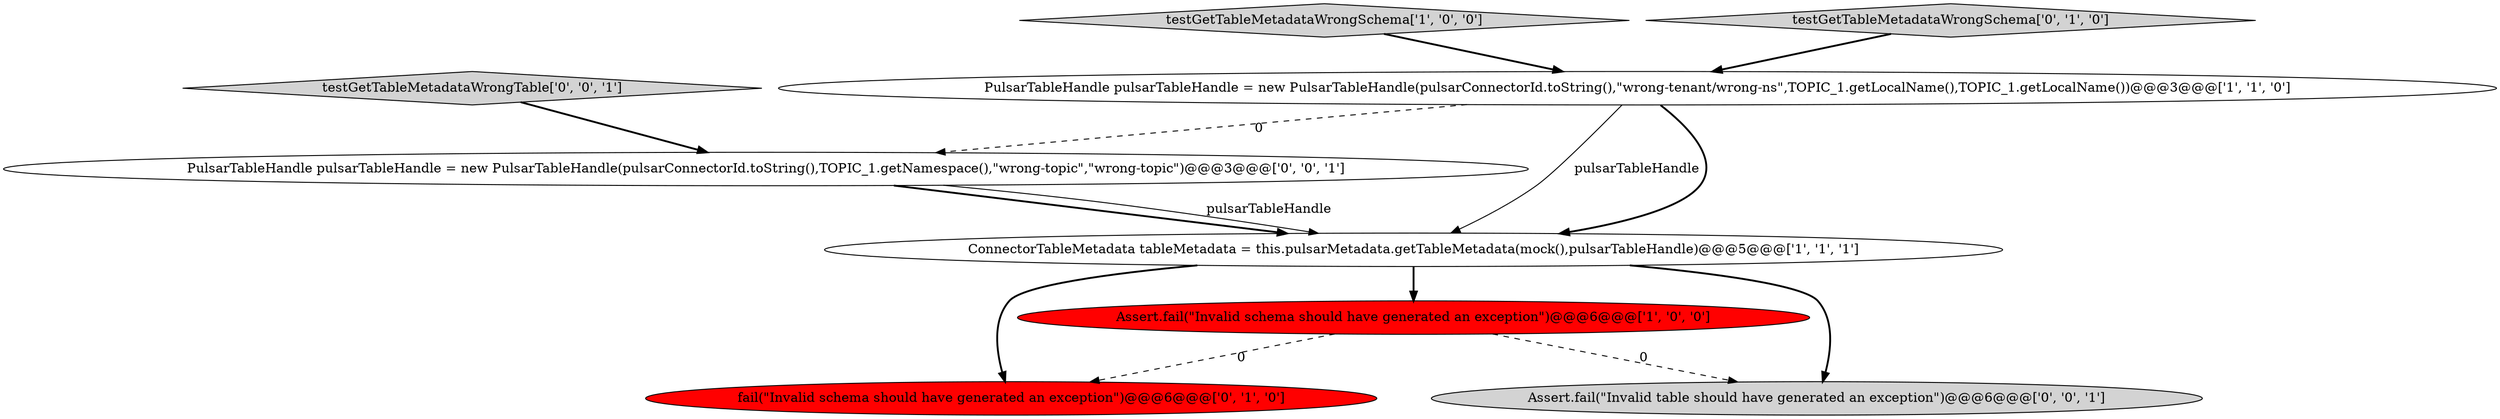 digraph {
4 [style = filled, label = "fail(\"Invalid schema should have generated an exception\")@@@6@@@['0', '1', '0']", fillcolor = red, shape = ellipse image = "AAA1AAABBB2BBB"];
3 [style = filled, label = "PulsarTableHandle pulsarTableHandle = new PulsarTableHandle(pulsarConnectorId.toString(),\"wrong-tenant/wrong-ns\",TOPIC_1.getLocalName(),TOPIC_1.getLocalName())@@@3@@@['1', '1', '0']", fillcolor = white, shape = ellipse image = "AAA0AAABBB1BBB"];
8 [style = filled, label = "PulsarTableHandle pulsarTableHandle = new PulsarTableHandle(pulsarConnectorId.toString(),TOPIC_1.getNamespace(),\"wrong-topic\",\"wrong-topic\")@@@3@@@['0', '0', '1']", fillcolor = white, shape = ellipse image = "AAA0AAABBB3BBB"];
0 [style = filled, label = "ConnectorTableMetadata tableMetadata = this.pulsarMetadata.getTableMetadata(mock(),pulsarTableHandle)@@@5@@@['1', '1', '1']", fillcolor = white, shape = ellipse image = "AAA0AAABBB1BBB"];
1 [style = filled, label = "Assert.fail(\"Invalid schema should have generated an exception\")@@@6@@@['1', '0', '0']", fillcolor = red, shape = ellipse image = "AAA1AAABBB1BBB"];
2 [style = filled, label = "testGetTableMetadataWrongSchema['1', '0', '0']", fillcolor = lightgray, shape = diamond image = "AAA0AAABBB1BBB"];
7 [style = filled, label = "testGetTableMetadataWrongTable['0', '0', '1']", fillcolor = lightgray, shape = diamond image = "AAA0AAABBB3BBB"];
6 [style = filled, label = "Assert.fail(\"Invalid table should have generated an exception\")@@@6@@@['0', '0', '1']", fillcolor = lightgray, shape = ellipse image = "AAA0AAABBB3BBB"];
5 [style = filled, label = "testGetTableMetadataWrongSchema['0', '1', '0']", fillcolor = lightgray, shape = diamond image = "AAA0AAABBB2BBB"];
8->0 [style = bold, label=""];
5->3 [style = bold, label=""];
1->4 [style = dashed, label="0"];
3->8 [style = dashed, label="0"];
3->0 [style = solid, label="pulsarTableHandle"];
7->8 [style = bold, label=""];
0->4 [style = bold, label=""];
0->6 [style = bold, label=""];
1->6 [style = dashed, label="0"];
0->1 [style = bold, label=""];
3->0 [style = bold, label=""];
2->3 [style = bold, label=""];
8->0 [style = solid, label="pulsarTableHandle"];
}
